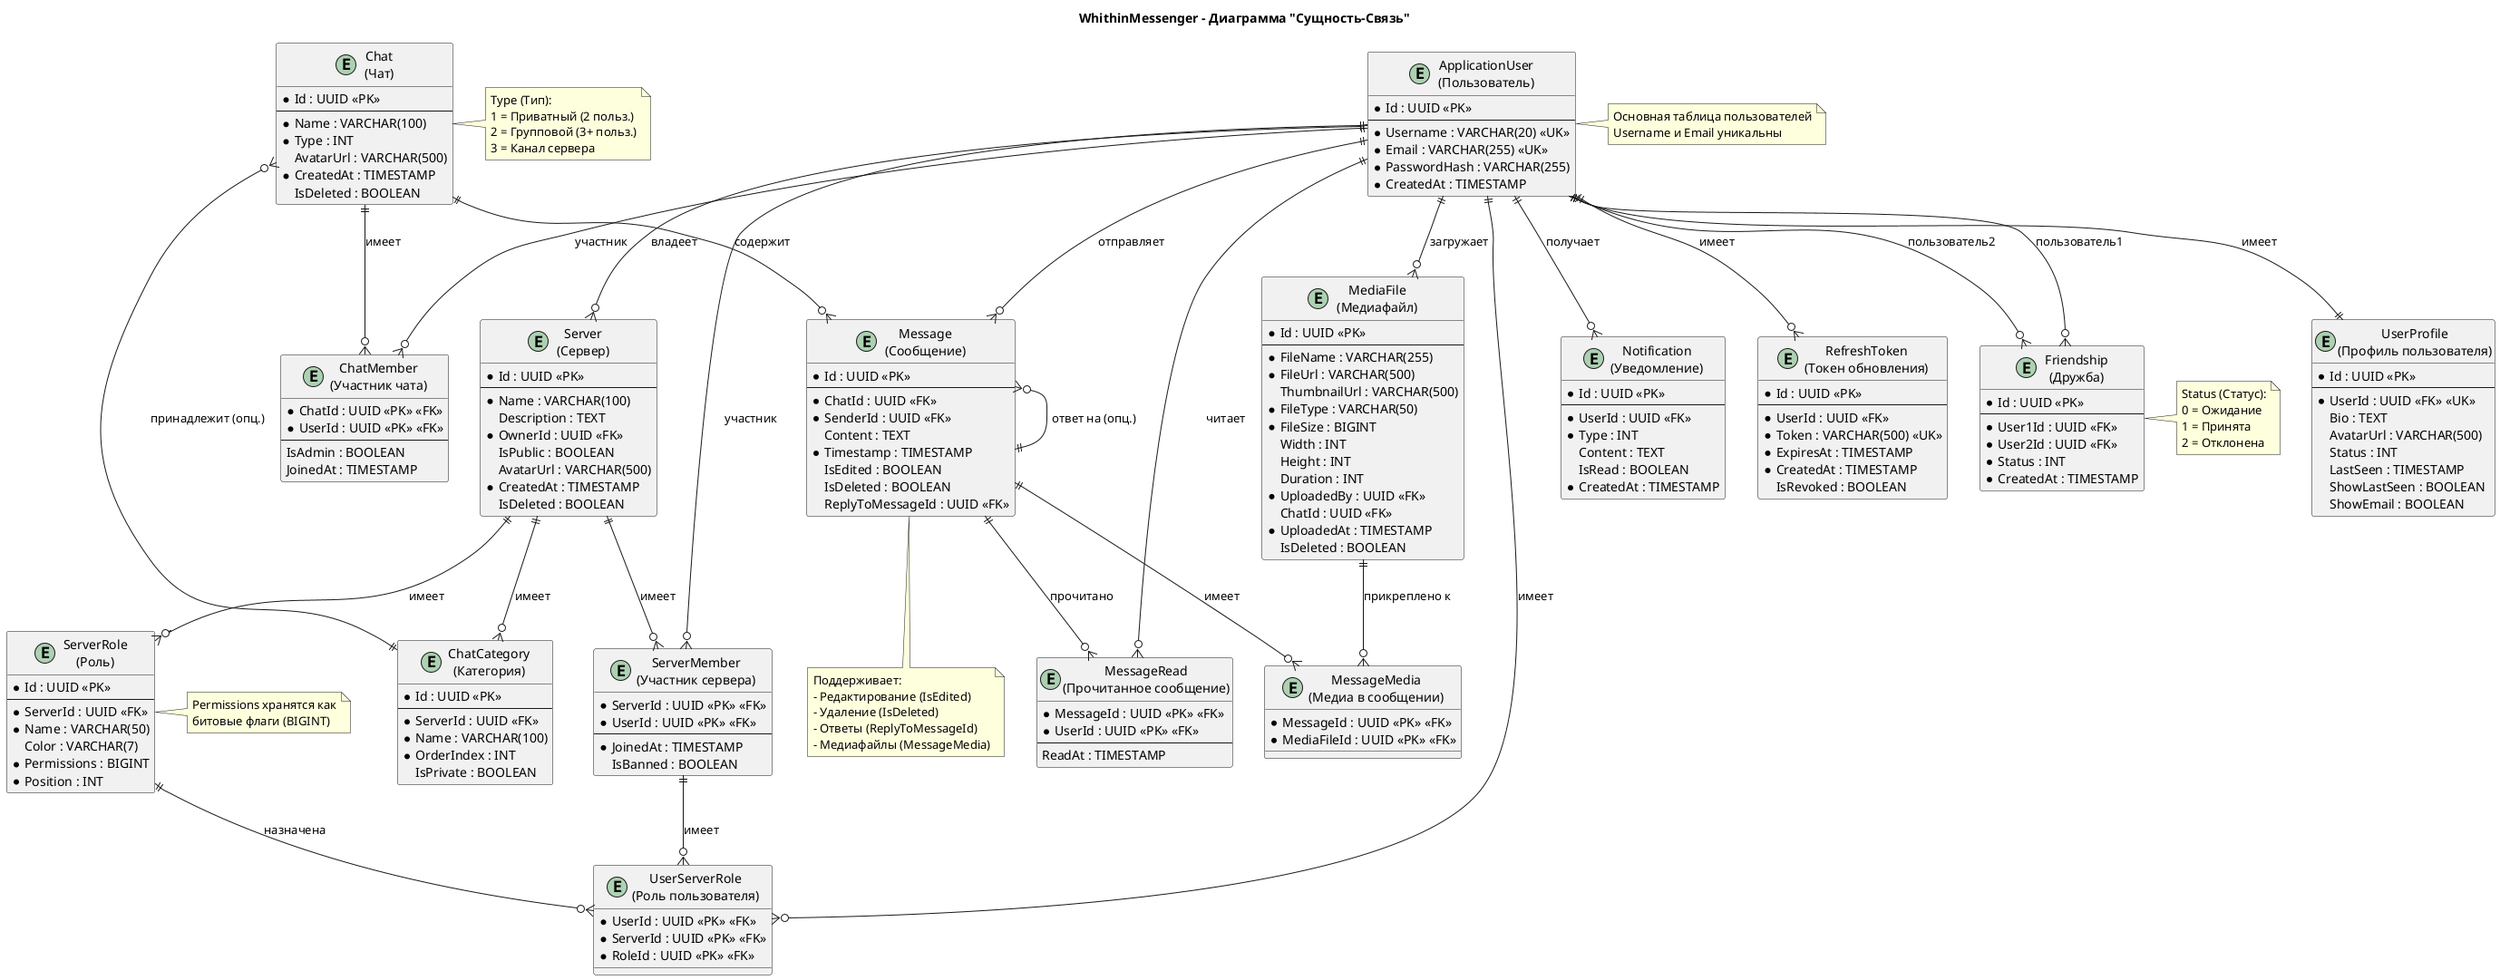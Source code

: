 @startuml ER Диаграмма

title WhithinMessenger - Диаграмма "Сущность-Связь"

' Сущности
entity "ApplicationUser\n(Пользователь)" as User {
  * Id : UUID <<PK>>
  --
  * Username : VARCHAR(20) <<UK>>
  * Email : VARCHAR(255) <<UK>>
  * PasswordHash : VARCHAR(255)
  * CreatedAt : TIMESTAMP
}

entity "UserProfile\n(Профиль пользователя)" as Profile {
  * Id : UUID <<PK>>
  --
  * UserId : UUID <<FK>> <<UK>>
  Bio : TEXT
  AvatarUrl : VARCHAR(500)
  Status : INT
  LastSeen : TIMESTAMP
  ShowLastSeen : BOOLEAN
  ShowEmail : BOOLEAN
}

entity "Chat\n(Чат)" as Chat {
  * Id : UUID <<PK>>
  --
  * Name : VARCHAR(100)
  * Type : INT
  AvatarUrl : VARCHAR(500)
  * CreatedAt : TIMESTAMP
  IsDeleted : BOOLEAN
}

entity "ChatMember\n(Участник чата)" as ChatMember {
  * ChatId : UUID <<PK>> <<FK>>
  * UserId : UUID <<PK>> <<FK>>
  --
  IsAdmin : BOOLEAN
  JoinedAt : TIMESTAMP
}

entity "Message\n(Сообщение)" as Message {
  * Id : UUID <<PK>>
  --
  * ChatId : UUID <<FK>>
  * SenderId : UUID <<FK>>
  Content : TEXT
  * Timestamp : TIMESTAMP
  IsEdited : BOOLEAN
  IsDeleted : BOOLEAN
  ReplyToMessageId : UUID <<FK>>
}

entity "MessageRead\n(Прочитанное сообщение)" as MessageRead {
  * MessageId : UUID <<PK>> <<FK>>
  * UserId : UUID <<PK>> <<FK>>
  --
  ReadAt : TIMESTAMP
}

entity "MediaFile\n(Медиафайл)" as Media {
  * Id : UUID <<PK>>
  --
  * FileName : VARCHAR(255)
  * FileUrl : VARCHAR(500)
  ThumbnailUrl : VARCHAR(500)
  * FileType : VARCHAR(50)
  * FileSize : BIGINT
  Width : INT
  Height : INT
  Duration : INT
  * UploadedBy : UUID <<FK>>
  ChatId : UUID <<FK>>
  * UploadedAt : TIMESTAMP
  IsDeleted : BOOLEAN
}

entity "MessageMedia\n(Медиа в сообщении)" as MessageMedia {
  * MessageId : UUID <<PK>> <<FK>>
  * MediaFileId : UUID <<PK>> <<FK>>
}

entity "Friendship\n(Дружба)" as Friendship {
  * Id : UUID <<PK>>
  --
  * User1Id : UUID <<FK>>
  * User2Id : UUID <<FK>>
  * Status : INT
  * CreatedAt : TIMESTAMP
}

entity "Server\n(Сервер)" as Server {
  * Id : UUID <<PK>>
  --
  * Name : VARCHAR(100)
  Description : TEXT
  * OwnerId : UUID <<FK>>
  IsPublic : BOOLEAN
  AvatarUrl : VARCHAR(500)
  * CreatedAt : TIMESTAMP
  IsDeleted : BOOLEAN
}

entity "ChatCategory\n(Категория)" as Category {
  * Id : UUID <<PK>>
  --
  * ServerId : UUID <<FK>>
  * Name : VARCHAR(100)
  * OrderIndex : INT
  IsPrivate : BOOLEAN
}

entity "ServerMember\n(Участник сервера)" as ServerMember {
  * ServerId : UUID <<PK>> <<FK>>
  * UserId : UUID <<PK>> <<FK>>
  --
  * JoinedAt : TIMESTAMP
  IsBanned : BOOLEAN
}

entity "ServerRole\n(Роль)" as Role {
  * Id : UUID <<PK>>
  --
  * ServerId : UUID <<FK>>
  * Name : VARCHAR(50)
  Color : VARCHAR(7)
  * Permissions : BIGINT
  * Position : INT
}

entity "UserServerRole\n(Роль пользователя)" as UserServerRole {
  * UserId : UUID <<PK>> <<FK>>
  * ServerId : UUID <<PK>> <<FK>>
  * RoleId : UUID <<PK>> <<FK>>
}

entity "Notification\n(Уведомление)" as Notification {
  * Id : UUID <<PK>>
  --
  * UserId : UUID <<FK>>
  * Type : INT
  Content : TEXT
  IsRead : BOOLEAN
  * CreatedAt : TIMESTAMP
}

entity "RefreshToken\n(Токен обновления)" as RefreshToken {
  * Id : UUID <<PK>>
  --
  * UserId : UUID <<FK>>
  * Token : VARCHAR(500) <<UK>>
  * ExpiresAt : TIMESTAMP
  * CreatedAt : TIMESTAMP
  IsRevoked : BOOLEAN
}

' Связи

User ||--|| Profile : "имеет"
User ||--o{ ChatMember : "участник"
User ||--o{ Message : "отправляет"
User ||--o{ MessageRead : "читает"
User ||--o{ Media : "загружает"
User ||--o{ Friendship : "пользователь1"
User ||--o{ Friendship : "пользователь2"
User ||--o{ Server : "владеет"
User ||--o{ ServerMember : "участник"
User ||--o{ UserServerRole : "имеет"
User ||--o{ Notification : "получает"
User ||--o{ RefreshToken : "имеет"

Chat ||--o{ ChatMember : "имеет"
Chat ||--o{ Message : "содержит"
Chat }o--|| Category : "принадлежит (опц.)"

Message ||--o{ MessageRead : "прочитано"
Message ||--o{ MessageMedia : "имеет"
Message }o--|| Message : "ответ на (опц.)"

Media ||--o{ MessageMedia : "прикреплено к"

Server ||--o{ Category : "имеет"
Server ||--o{ ServerMember : "имеет"
Server ||--o{ Role : "имеет"

Role ||--o{ UserServerRole : "назначена"
ServerMember ||--o{ UserServerRole : "имеет"

note right of User
  Основная таблица пользователей
  Username и Email уникальны
end note

note right of Chat
  Type (Тип):
  1 = Приватный (2 польз.)
  2 = Групповой (3+ польз.)
  3 = Канал сервера
end note

note right of Friendship
  Status (Статус):
  0 = Ожидание
  1 = Принята
  2 = Отклонена
end note

note right of Role
  Permissions хранятся как
  битовые флаги (BIGINT)
end note

note bottom of Message
  Поддерживает:
  - Редактирование (IsEdited)
  - Удаление (IsDeleted)
  - Ответы (ReplyToMessageId)
  - Медиафайлы (MessageMedia)
end note

@enduml

